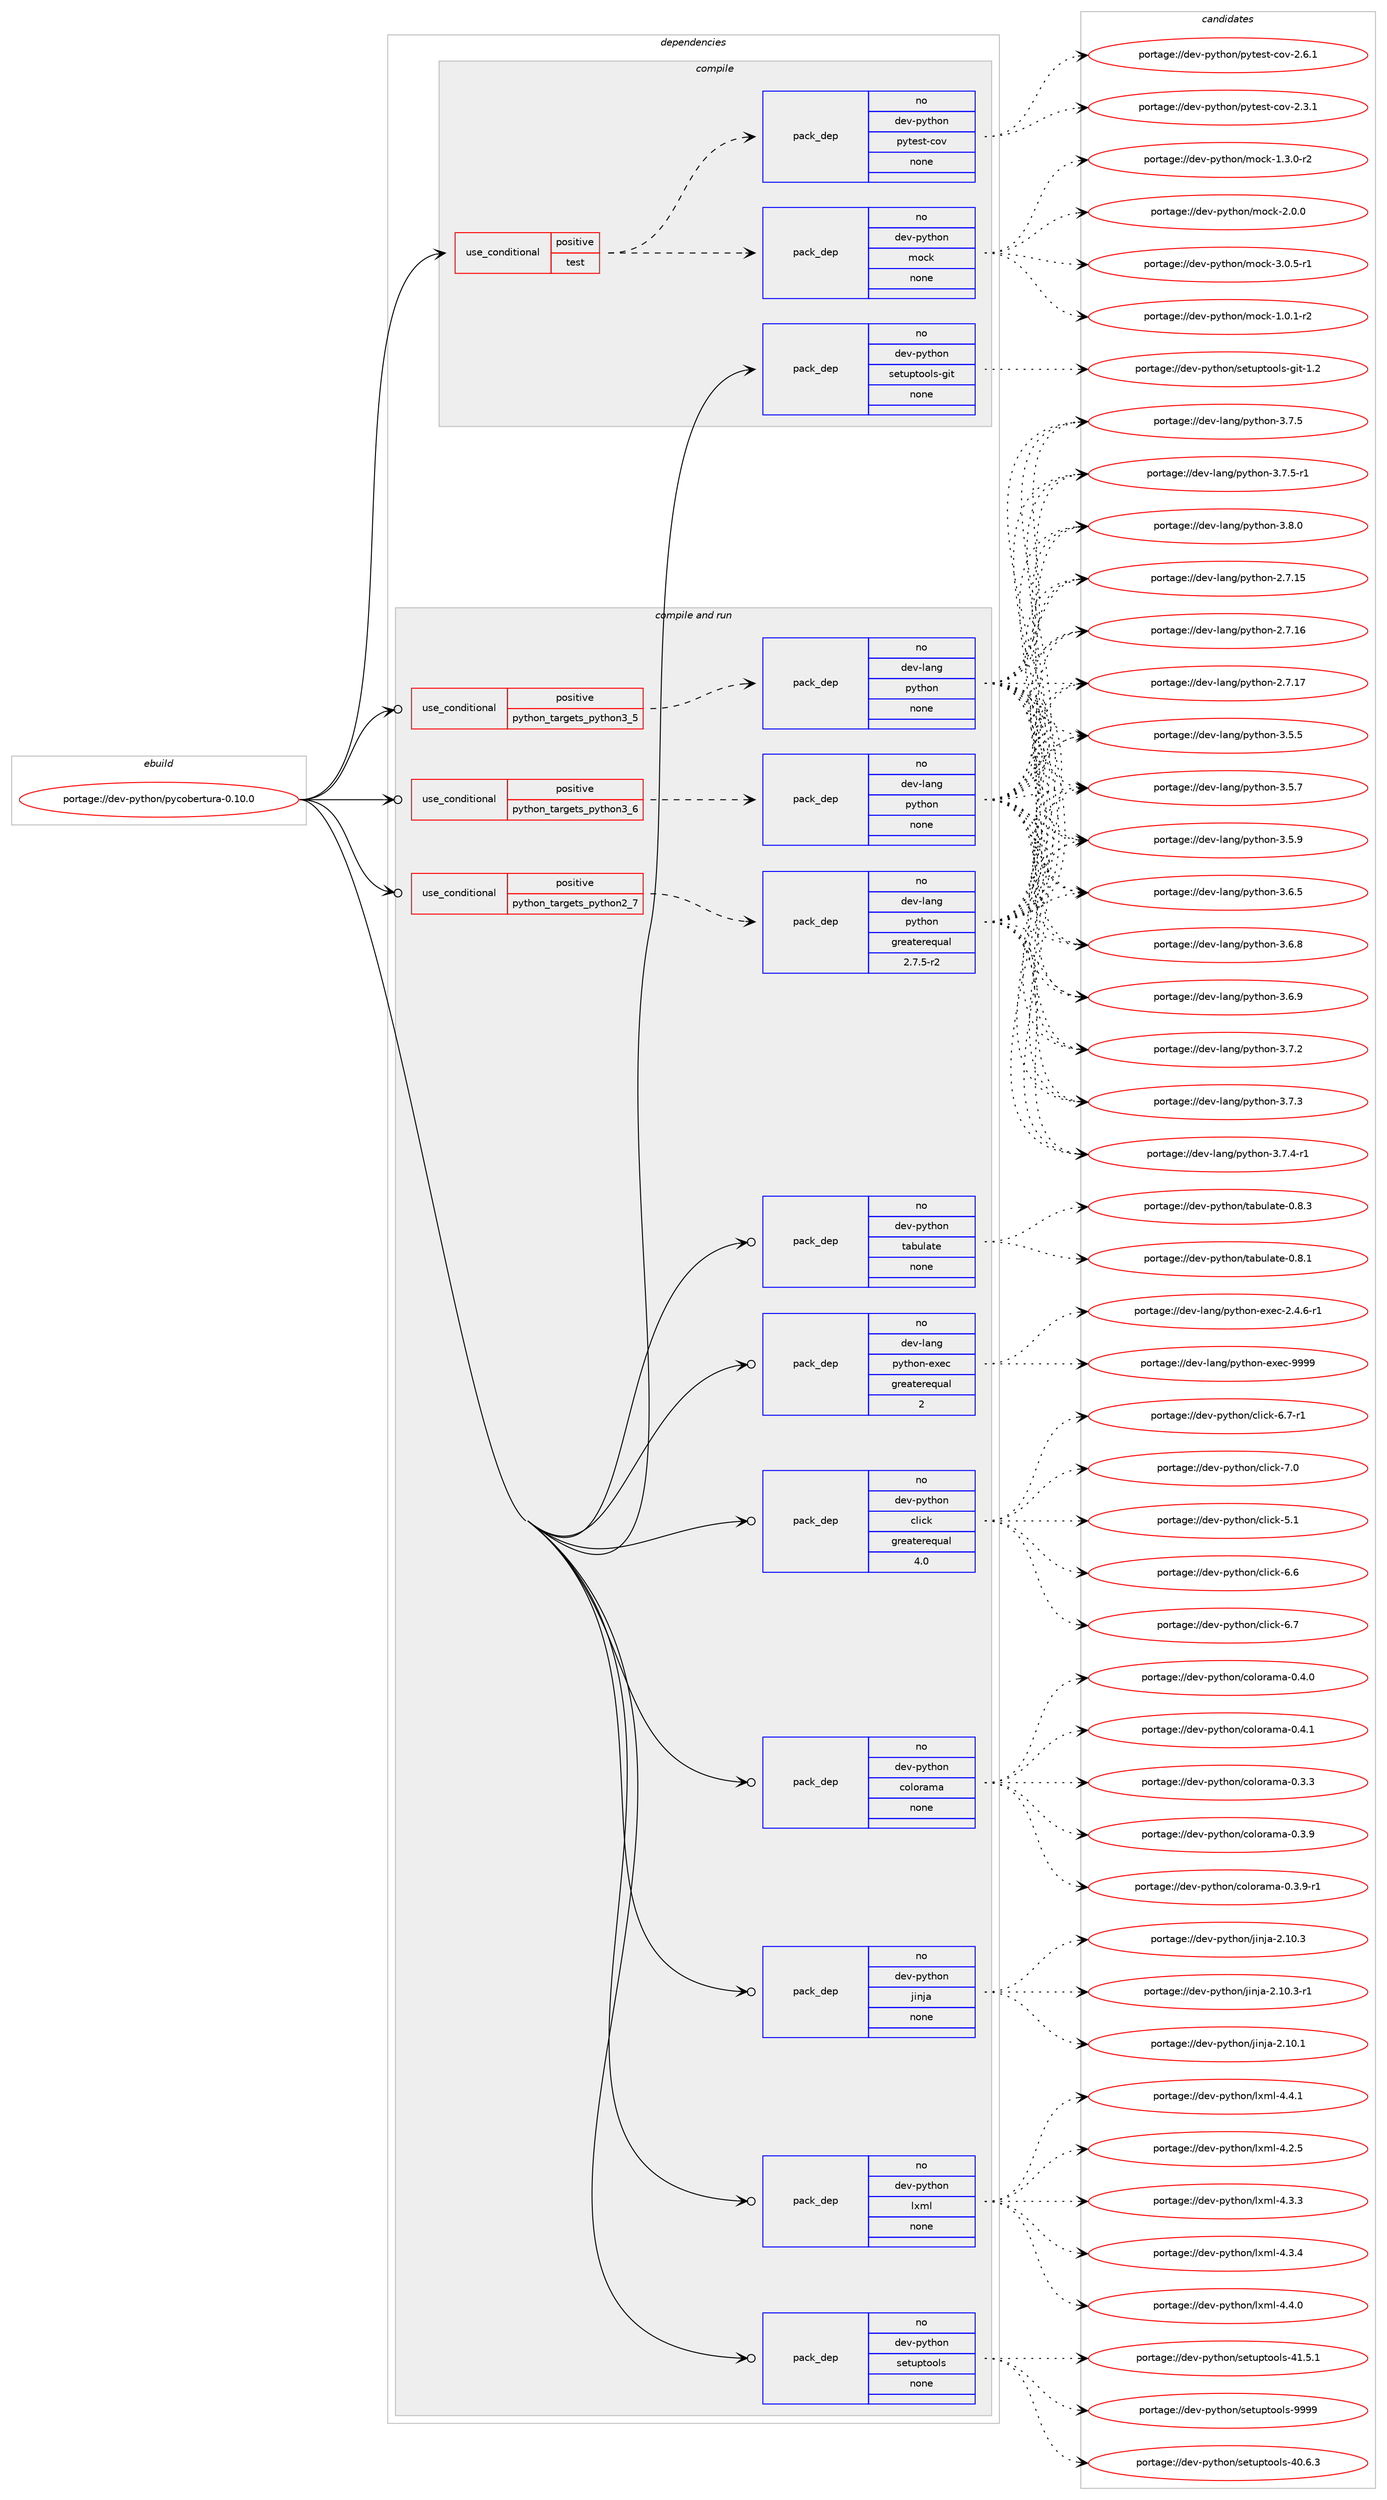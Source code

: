 digraph prolog {

# *************
# Graph options
# *************

newrank=true;
concentrate=true;
compound=true;
graph [rankdir=LR,fontname=Helvetica,fontsize=10,ranksep=1.5];#, ranksep=2.5, nodesep=0.2];
edge  [arrowhead=vee];
node  [fontname=Helvetica,fontsize=10];

# **********
# The ebuild
# **********

subgraph cluster_leftcol {
color=gray;
rank=same;
label=<<i>ebuild</i>>;
id [label="portage://dev-python/pycobertura-0.10.0", color=red, width=4, href="../dev-python/pycobertura-0.10.0.svg"];
}

# ****************
# The dependencies
# ****************

subgraph cluster_midcol {
color=gray;
label=<<i>dependencies</i>>;
subgraph cluster_compile {
fillcolor="#eeeeee";
style=filled;
label=<<i>compile</i>>;
subgraph cond34768 {
dependency159672 [label=<<TABLE BORDER="0" CELLBORDER="1" CELLSPACING="0" CELLPADDING="4"><TR><TD ROWSPAN="3" CELLPADDING="10">use_conditional</TD></TR><TR><TD>positive</TD></TR><TR><TD>test</TD></TR></TABLE>>, shape=none, color=red];
subgraph pack121539 {
dependency159673 [label=<<TABLE BORDER="0" CELLBORDER="1" CELLSPACING="0" CELLPADDING="4" WIDTH="220"><TR><TD ROWSPAN="6" CELLPADDING="30">pack_dep</TD></TR><TR><TD WIDTH="110">no</TD></TR><TR><TD>dev-python</TD></TR><TR><TD>mock</TD></TR><TR><TD>none</TD></TR><TR><TD></TD></TR></TABLE>>, shape=none, color=blue];
}
dependency159672:e -> dependency159673:w [weight=20,style="dashed",arrowhead="vee"];
subgraph pack121540 {
dependency159674 [label=<<TABLE BORDER="0" CELLBORDER="1" CELLSPACING="0" CELLPADDING="4" WIDTH="220"><TR><TD ROWSPAN="6" CELLPADDING="30">pack_dep</TD></TR><TR><TD WIDTH="110">no</TD></TR><TR><TD>dev-python</TD></TR><TR><TD>pytest-cov</TD></TR><TR><TD>none</TD></TR><TR><TD></TD></TR></TABLE>>, shape=none, color=blue];
}
dependency159672:e -> dependency159674:w [weight=20,style="dashed",arrowhead="vee"];
}
id:e -> dependency159672:w [weight=20,style="solid",arrowhead="vee"];
subgraph pack121541 {
dependency159675 [label=<<TABLE BORDER="0" CELLBORDER="1" CELLSPACING="0" CELLPADDING="4" WIDTH="220"><TR><TD ROWSPAN="6" CELLPADDING="30">pack_dep</TD></TR><TR><TD WIDTH="110">no</TD></TR><TR><TD>dev-python</TD></TR><TR><TD>setuptools-git</TD></TR><TR><TD>none</TD></TR><TR><TD></TD></TR></TABLE>>, shape=none, color=blue];
}
id:e -> dependency159675:w [weight=20,style="solid",arrowhead="vee"];
}
subgraph cluster_compileandrun {
fillcolor="#eeeeee";
style=filled;
label=<<i>compile and run</i>>;
subgraph cond34769 {
dependency159676 [label=<<TABLE BORDER="0" CELLBORDER="1" CELLSPACING="0" CELLPADDING="4"><TR><TD ROWSPAN="3" CELLPADDING="10">use_conditional</TD></TR><TR><TD>positive</TD></TR><TR><TD>python_targets_python2_7</TD></TR></TABLE>>, shape=none, color=red];
subgraph pack121542 {
dependency159677 [label=<<TABLE BORDER="0" CELLBORDER="1" CELLSPACING="0" CELLPADDING="4" WIDTH="220"><TR><TD ROWSPAN="6" CELLPADDING="30">pack_dep</TD></TR><TR><TD WIDTH="110">no</TD></TR><TR><TD>dev-lang</TD></TR><TR><TD>python</TD></TR><TR><TD>greaterequal</TD></TR><TR><TD>2.7.5-r2</TD></TR></TABLE>>, shape=none, color=blue];
}
dependency159676:e -> dependency159677:w [weight=20,style="dashed",arrowhead="vee"];
}
id:e -> dependency159676:w [weight=20,style="solid",arrowhead="odotvee"];
subgraph cond34770 {
dependency159678 [label=<<TABLE BORDER="0" CELLBORDER="1" CELLSPACING="0" CELLPADDING="4"><TR><TD ROWSPAN="3" CELLPADDING="10">use_conditional</TD></TR><TR><TD>positive</TD></TR><TR><TD>python_targets_python3_5</TD></TR></TABLE>>, shape=none, color=red];
subgraph pack121543 {
dependency159679 [label=<<TABLE BORDER="0" CELLBORDER="1" CELLSPACING="0" CELLPADDING="4" WIDTH="220"><TR><TD ROWSPAN="6" CELLPADDING="30">pack_dep</TD></TR><TR><TD WIDTH="110">no</TD></TR><TR><TD>dev-lang</TD></TR><TR><TD>python</TD></TR><TR><TD>none</TD></TR><TR><TD></TD></TR></TABLE>>, shape=none, color=blue];
}
dependency159678:e -> dependency159679:w [weight=20,style="dashed",arrowhead="vee"];
}
id:e -> dependency159678:w [weight=20,style="solid",arrowhead="odotvee"];
subgraph cond34771 {
dependency159680 [label=<<TABLE BORDER="0" CELLBORDER="1" CELLSPACING="0" CELLPADDING="4"><TR><TD ROWSPAN="3" CELLPADDING="10">use_conditional</TD></TR><TR><TD>positive</TD></TR><TR><TD>python_targets_python3_6</TD></TR></TABLE>>, shape=none, color=red];
subgraph pack121544 {
dependency159681 [label=<<TABLE BORDER="0" CELLBORDER="1" CELLSPACING="0" CELLPADDING="4" WIDTH="220"><TR><TD ROWSPAN="6" CELLPADDING="30">pack_dep</TD></TR><TR><TD WIDTH="110">no</TD></TR><TR><TD>dev-lang</TD></TR><TR><TD>python</TD></TR><TR><TD>none</TD></TR><TR><TD></TD></TR></TABLE>>, shape=none, color=blue];
}
dependency159680:e -> dependency159681:w [weight=20,style="dashed",arrowhead="vee"];
}
id:e -> dependency159680:w [weight=20,style="solid",arrowhead="odotvee"];
subgraph pack121545 {
dependency159682 [label=<<TABLE BORDER="0" CELLBORDER="1" CELLSPACING="0" CELLPADDING="4" WIDTH="220"><TR><TD ROWSPAN="6" CELLPADDING="30">pack_dep</TD></TR><TR><TD WIDTH="110">no</TD></TR><TR><TD>dev-lang</TD></TR><TR><TD>python-exec</TD></TR><TR><TD>greaterequal</TD></TR><TR><TD>2</TD></TR></TABLE>>, shape=none, color=blue];
}
id:e -> dependency159682:w [weight=20,style="solid",arrowhead="odotvee"];
subgraph pack121546 {
dependency159683 [label=<<TABLE BORDER="0" CELLBORDER="1" CELLSPACING="0" CELLPADDING="4" WIDTH="220"><TR><TD ROWSPAN="6" CELLPADDING="30">pack_dep</TD></TR><TR><TD WIDTH="110">no</TD></TR><TR><TD>dev-python</TD></TR><TR><TD>click</TD></TR><TR><TD>greaterequal</TD></TR><TR><TD>4.0</TD></TR></TABLE>>, shape=none, color=blue];
}
id:e -> dependency159683:w [weight=20,style="solid",arrowhead="odotvee"];
subgraph pack121547 {
dependency159684 [label=<<TABLE BORDER="0" CELLBORDER="1" CELLSPACING="0" CELLPADDING="4" WIDTH="220"><TR><TD ROWSPAN="6" CELLPADDING="30">pack_dep</TD></TR><TR><TD WIDTH="110">no</TD></TR><TR><TD>dev-python</TD></TR><TR><TD>colorama</TD></TR><TR><TD>none</TD></TR><TR><TD></TD></TR></TABLE>>, shape=none, color=blue];
}
id:e -> dependency159684:w [weight=20,style="solid",arrowhead="odotvee"];
subgraph pack121548 {
dependency159685 [label=<<TABLE BORDER="0" CELLBORDER="1" CELLSPACING="0" CELLPADDING="4" WIDTH="220"><TR><TD ROWSPAN="6" CELLPADDING="30">pack_dep</TD></TR><TR><TD WIDTH="110">no</TD></TR><TR><TD>dev-python</TD></TR><TR><TD>jinja</TD></TR><TR><TD>none</TD></TR><TR><TD></TD></TR></TABLE>>, shape=none, color=blue];
}
id:e -> dependency159685:w [weight=20,style="solid",arrowhead="odotvee"];
subgraph pack121549 {
dependency159686 [label=<<TABLE BORDER="0" CELLBORDER="1" CELLSPACING="0" CELLPADDING="4" WIDTH="220"><TR><TD ROWSPAN="6" CELLPADDING="30">pack_dep</TD></TR><TR><TD WIDTH="110">no</TD></TR><TR><TD>dev-python</TD></TR><TR><TD>lxml</TD></TR><TR><TD>none</TD></TR><TR><TD></TD></TR></TABLE>>, shape=none, color=blue];
}
id:e -> dependency159686:w [weight=20,style="solid",arrowhead="odotvee"];
subgraph pack121550 {
dependency159687 [label=<<TABLE BORDER="0" CELLBORDER="1" CELLSPACING="0" CELLPADDING="4" WIDTH="220"><TR><TD ROWSPAN="6" CELLPADDING="30">pack_dep</TD></TR><TR><TD WIDTH="110">no</TD></TR><TR><TD>dev-python</TD></TR><TR><TD>setuptools</TD></TR><TR><TD>none</TD></TR><TR><TD></TD></TR></TABLE>>, shape=none, color=blue];
}
id:e -> dependency159687:w [weight=20,style="solid",arrowhead="odotvee"];
subgraph pack121551 {
dependency159688 [label=<<TABLE BORDER="0" CELLBORDER="1" CELLSPACING="0" CELLPADDING="4" WIDTH="220"><TR><TD ROWSPAN="6" CELLPADDING="30">pack_dep</TD></TR><TR><TD WIDTH="110">no</TD></TR><TR><TD>dev-python</TD></TR><TR><TD>tabulate</TD></TR><TR><TD>none</TD></TR><TR><TD></TD></TR></TABLE>>, shape=none, color=blue];
}
id:e -> dependency159688:w [weight=20,style="solid",arrowhead="odotvee"];
}
subgraph cluster_run {
fillcolor="#eeeeee";
style=filled;
label=<<i>run</i>>;
}
}

# **************
# The candidates
# **************

subgraph cluster_choices {
rank=same;
color=gray;
label=<<i>candidates</i>>;

subgraph choice121539 {
color=black;
nodesep=1;
choiceportage1001011184511212111610411111047109111991074549464846494511450 [label="portage://dev-python/mock-1.0.1-r2", color=red, width=4,href="../dev-python/mock-1.0.1-r2.svg"];
choiceportage1001011184511212111610411111047109111991074549465146484511450 [label="portage://dev-python/mock-1.3.0-r2", color=red, width=4,href="../dev-python/mock-1.3.0-r2.svg"];
choiceportage100101118451121211161041111104710911199107455046484648 [label="portage://dev-python/mock-2.0.0", color=red, width=4,href="../dev-python/mock-2.0.0.svg"];
choiceportage1001011184511212111610411111047109111991074551464846534511449 [label="portage://dev-python/mock-3.0.5-r1", color=red, width=4,href="../dev-python/mock-3.0.5-r1.svg"];
dependency159673:e -> choiceportage1001011184511212111610411111047109111991074549464846494511450:w [style=dotted,weight="100"];
dependency159673:e -> choiceportage1001011184511212111610411111047109111991074549465146484511450:w [style=dotted,weight="100"];
dependency159673:e -> choiceportage100101118451121211161041111104710911199107455046484648:w [style=dotted,weight="100"];
dependency159673:e -> choiceportage1001011184511212111610411111047109111991074551464846534511449:w [style=dotted,weight="100"];
}
subgraph choice121540 {
color=black;
nodesep=1;
choiceportage10010111845112121116104111110471121211161011151164599111118455046514649 [label="portage://dev-python/pytest-cov-2.3.1", color=red, width=4,href="../dev-python/pytest-cov-2.3.1.svg"];
choiceportage10010111845112121116104111110471121211161011151164599111118455046544649 [label="portage://dev-python/pytest-cov-2.6.1", color=red, width=4,href="../dev-python/pytest-cov-2.6.1.svg"];
dependency159674:e -> choiceportage10010111845112121116104111110471121211161011151164599111118455046514649:w [style=dotted,weight="100"];
dependency159674:e -> choiceportage10010111845112121116104111110471121211161011151164599111118455046544649:w [style=dotted,weight="100"];
}
subgraph choice121541 {
color=black;
nodesep=1;
choiceportage10010111845112121116104111110471151011161171121161111111081154510310511645494650 [label="portage://dev-python/setuptools-git-1.2", color=red, width=4,href="../dev-python/setuptools-git-1.2.svg"];
dependency159675:e -> choiceportage10010111845112121116104111110471151011161171121161111111081154510310511645494650:w [style=dotted,weight="100"];
}
subgraph choice121542 {
color=black;
nodesep=1;
choiceportage10010111845108971101034711212111610411111045504655464953 [label="portage://dev-lang/python-2.7.15", color=red, width=4,href="../dev-lang/python-2.7.15.svg"];
choiceportage10010111845108971101034711212111610411111045504655464954 [label="portage://dev-lang/python-2.7.16", color=red, width=4,href="../dev-lang/python-2.7.16.svg"];
choiceportage10010111845108971101034711212111610411111045504655464955 [label="portage://dev-lang/python-2.7.17", color=red, width=4,href="../dev-lang/python-2.7.17.svg"];
choiceportage100101118451089711010347112121116104111110455146534653 [label="portage://dev-lang/python-3.5.5", color=red, width=4,href="../dev-lang/python-3.5.5.svg"];
choiceportage100101118451089711010347112121116104111110455146534655 [label="portage://dev-lang/python-3.5.7", color=red, width=4,href="../dev-lang/python-3.5.7.svg"];
choiceportage100101118451089711010347112121116104111110455146534657 [label="portage://dev-lang/python-3.5.9", color=red, width=4,href="../dev-lang/python-3.5.9.svg"];
choiceportage100101118451089711010347112121116104111110455146544653 [label="portage://dev-lang/python-3.6.5", color=red, width=4,href="../dev-lang/python-3.6.5.svg"];
choiceportage100101118451089711010347112121116104111110455146544656 [label="portage://dev-lang/python-3.6.8", color=red, width=4,href="../dev-lang/python-3.6.8.svg"];
choiceportage100101118451089711010347112121116104111110455146544657 [label="portage://dev-lang/python-3.6.9", color=red, width=4,href="../dev-lang/python-3.6.9.svg"];
choiceportage100101118451089711010347112121116104111110455146554650 [label="portage://dev-lang/python-3.7.2", color=red, width=4,href="../dev-lang/python-3.7.2.svg"];
choiceportage100101118451089711010347112121116104111110455146554651 [label="portage://dev-lang/python-3.7.3", color=red, width=4,href="../dev-lang/python-3.7.3.svg"];
choiceportage1001011184510897110103471121211161041111104551465546524511449 [label="portage://dev-lang/python-3.7.4-r1", color=red, width=4,href="../dev-lang/python-3.7.4-r1.svg"];
choiceportage100101118451089711010347112121116104111110455146554653 [label="portage://dev-lang/python-3.7.5", color=red, width=4,href="../dev-lang/python-3.7.5.svg"];
choiceportage1001011184510897110103471121211161041111104551465546534511449 [label="portage://dev-lang/python-3.7.5-r1", color=red, width=4,href="../dev-lang/python-3.7.5-r1.svg"];
choiceportage100101118451089711010347112121116104111110455146564648 [label="portage://dev-lang/python-3.8.0", color=red, width=4,href="../dev-lang/python-3.8.0.svg"];
dependency159677:e -> choiceportage10010111845108971101034711212111610411111045504655464953:w [style=dotted,weight="100"];
dependency159677:e -> choiceportage10010111845108971101034711212111610411111045504655464954:w [style=dotted,weight="100"];
dependency159677:e -> choiceportage10010111845108971101034711212111610411111045504655464955:w [style=dotted,weight="100"];
dependency159677:e -> choiceportage100101118451089711010347112121116104111110455146534653:w [style=dotted,weight="100"];
dependency159677:e -> choiceportage100101118451089711010347112121116104111110455146534655:w [style=dotted,weight="100"];
dependency159677:e -> choiceportage100101118451089711010347112121116104111110455146534657:w [style=dotted,weight="100"];
dependency159677:e -> choiceportage100101118451089711010347112121116104111110455146544653:w [style=dotted,weight="100"];
dependency159677:e -> choiceportage100101118451089711010347112121116104111110455146544656:w [style=dotted,weight="100"];
dependency159677:e -> choiceportage100101118451089711010347112121116104111110455146544657:w [style=dotted,weight="100"];
dependency159677:e -> choiceportage100101118451089711010347112121116104111110455146554650:w [style=dotted,weight="100"];
dependency159677:e -> choiceportage100101118451089711010347112121116104111110455146554651:w [style=dotted,weight="100"];
dependency159677:e -> choiceportage1001011184510897110103471121211161041111104551465546524511449:w [style=dotted,weight="100"];
dependency159677:e -> choiceportage100101118451089711010347112121116104111110455146554653:w [style=dotted,weight="100"];
dependency159677:e -> choiceportage1001011184510897110103471121211161041111104551465546534511449:w [style=dotted,weight="100"];
dependency159677:e -> choiceportage100101118451089711010347112121116104111110455146564648:w [style=dotted,weight="100"];
}
subgraph choice121543 {
color=black;
nodesep=1;
choiceportage10010111845108971101034711212111610411111045504655464953 [label="portage://dev-lang/python-2.7.15", color=red, width=4,href="../dev-lang/python-2.7.15.svg"];
choiceportage10010111845108971101034711212111610411111045504655464954 [label="portage://dev-lang/python-2.7.16", color=red, width=4,href="../dev-lang/python-2.7.16.svg"];
choiceportage10010111845108971101034711212111610411111045504655464955 [label="portage://dev-lang/python-2.7.17", color=red, width=4,href="../dev-lang/python-2.7.17.svg"];
choiceportage100101118451089711010347112121116104111110455146534653 [label="portage://dev-lang/python-3.5.5", color=red, width=4,href="../dev-lang/python-3.5.5.svg"];
choiceportage100101118451089711010347112121116104111110455146534655 [label="portage://dev-lang/python-3.5.7", color=red, width=4,href="../dev-lang/python-3.5.7.svg"];
choiceportage100101118451089711010347112121116104111110455146534657 [label="portage://dev-lang/python-3.5.9", color=red, width=4,href="../dev-lang/python-3.5.9.svg"];
choiceportage100101118451089711010347112121116104111110455146544653 [label="portage://dev-lang/python-3.6.5", color=red, width=4,href="../dev-lang/python-3.6.5.svg"];
choiceportage100101118451089711010347112121116104111110455146544656 [label="portage://dev-lang/python-3.6.8", color=red, width=4,href="../dev-lang/python-3.6.8.svg"];
choiceportage100101118451089711010347112121116104111110455146544657 [label="portage://dev-lang/python-3.6.9", color=red, width=4,href="../dev-lang/python-3.6.9.svg"];
choiceportage100101118451089711010347112121116104111110455146554650 [label="portage://dev-lang/python-3.7.2", color=red, width=4,href="../dev-lang/python-3.7.2.svg"];
choiceportage100101118451089711010347112121116104111110455146554651 [label="portage://dev-lang/python-3.7.3", color=red, width=4,href="../dev-lang/python-3.7.3.svg"];
choiceportage1001011184510897110103471121211161041111104551465546524511449 [label="portage://dev-lang/python-3.7.4-r1", color=red, width=4,href="../dev-lang/python-3.7.4-r1.svg"];
choiceportage100101118451089711010347112121116104111110455146554653 [label="portage://dev-lang/python-3.7.5", color=red, width=4,href="../dev-lang/python-3.7.5.svg"];
choiceportage1001011184510897110103471121211161041111104551465546534511449 [label="portage://dev-lang/python-3.7.5-r1", color=red, width=4,href="../dev-lang/python-3.7.5-r1.svg"];
choiceportage100101118451089711010347112121116104111110455146564648 [label="portage://dev-lang/python-3.8.0", color=red, width=4,href="../dev-lang/python-3.8.0.svg"];
dependency159679:e -> choiceportage10010111845108971101034711212111610411111045504655464953:w [style=dotted,weight="100"];
dependency159679:e -> choiceportage10010111845108971101034711212111610411111045504655464954:w [style=dotted,weight="100"];
dependency159679:e -> choiceportage10010111845108971101034711212111610411111045504655464955:w [style=dotted,weight="100"];
dependency159679:e -> choiceportage100101118451089711010347112121116104111110455146534653:w [style=dotted,weight="100"];
dependency159679:e -> choiceportage100101118451089711010347112121116104111110455146534655:w [style=dotted,weight="100"];
dependency159679:e -> choiceportage100101118451089711010347112121116104111110455146534657:w [style=dotted,weight="100"];
dependency159679:e -> choiceportage100101118451089711010347112121116104111110455146544653:w [style=dotted,weight="100"];
dependency159679:e -> choiceportage100101118451089711010347112121116104111110455146544656:w [style=dotted,weight="100"];
dependency159679:e -> choiceportage100101118451089711010347112121116104111110455146544657:w [style=dotted,weight="100"];
dependency159679:e -> choiceportage100101118451089711010347112121116104111110455146554650:w [style=dotted,weight="100"];
dependency159679:e -> choiceportage100101118451089711010347112121116104111110455146554651:w [style=dotted,weight="100"];
dependency159679:e -> choiceportage1001011184510897110103471121211161041111104551465546524511449:w [style=dotted,weight="100"];
dependency159679:e -> choiceportage100101118451089711010347112121116104111110455146554653:w [style=dotted,weight="100"];
dependency159679:e -> choiceportage1001011184510897110103471121211161041111104551465546534511449:w [style=dotted,weight="100"];
dependency159679:e -> choiceportage100101118451089711010347112121116104111110455146564648:w [style=dotted,weight="100"];
}
subgraph choice121544 {
color=black;
nodesep=1;
choiceportage10010111845108971101034711212111610411111045504655464953 [label="portage://dev-lang/python-2.7.15", color=red, width=4,href="../dev-lang/python-2.7.15.svg"];
choiceportage10010111845108971101034711212111610411111045504655464954 [label="portage://dev-lang/python-2.7.16", color=red, width=4,href="../dev-lang/python-2.7.16.svg"];
choiceportage10010111845108971101034711212111610411111045504655464955 [label="portage://dev-lang/python-2.7.17", color=red, width=4,href="../dev-lang/python-2.7.17.svg"];
choiceportage100101118451089711010347112121116104111110455146534653 [label="portage://dev-lang/python-3.5.5", color=red, width=4,href="../dev-lang/python-3.5.5.svg"];
choiceportage100101118451089711010347112121116104111110455146534655 [label="portage://dev-lang/python-3.5.7", color=red, width=4,href="../dev-lang/python-3.5.7.svg"];
choiceportage100101118451089711010347112121116104111110455146534657 [label="portage://dev-lang/python-3.5.9", color=red, width=4,href="../dev-lang/python-3.5.9.svg"];
choiceportage100101118451089711010347112121116104111110455146544653 [label="portage://dev-lang/python-3.6.5", color=red, width=4,href="../dev-lang/python-3.6.5.svg"];
choiceportage100101118451089711010347112121116104111110455146544656 [label="portage://dev-lang/python-3.6.8", color=red, width=4,href="../dev-lang/python-3.6.8.svg"];
choiceportage100101118451089711010347112121116104111110455146544657 [label="portage://dev-lang/python-3.6.9", color=red, width=4,href="../dev-lang/python-3.6.9.svg"];
choiceportage100101118451089711010347112121116104111110455146554650 [label="portage://dev-lang/python-3.7.2", color=red, width=4,href="../dev-lang/python-3.7.2.svg"];
choiceportage100101118451089711010347112121116104111110455146554651 [label="portage://dev-lang/python-3.7.3", color=red, width=4,href="../dev-lang/python-3.7.3.svg"];
choiceportage1001011184510897110103471121211161041111104551465546524511449 [label="portage://dev-lang/python-3.7.4-r1", color=red, width=4,href="../dev-lang/python-3.7.4-r1.svg"];
choiceportage100101118451089711010347112121116104111110455146554653 [label="portage://dev-lang/python-3.7.5", color=red, width=4,href="../dev-lang/python-3.7.5.svg"];
choiceportage1001011184510897110103471121211161041111104551465546534511449 [label="portage://dev-lang/python-3.7.5-r1", color=red, width=4,href="../dev-lang/python-3.7.5-r1.svg"];
choiceportage100101118451089711010347112121116104111110455146564648 [label="portage://dev-lang/python-3.8.0", color=red, width=4,href="../dev-lang/python-3.8.0.svg"];
dependency159681:e -> choiceportage10010111845108971101034711212111610411111045504655464953:w [style=dotted,weight="100"];
dependency159681:e -> choiceportage10010111845108971101034711212111610411111045504655464954:w [style=dotted,weight="100"];
dependency159681:e -> choiceportage10010111845108971101034711212111610411111045504655464955:w [style=dotted,weight="100"];
dependency159681:e -> choiceportage100101118451089711010347112121116104111110455146534653:w [style=dotted,weight="100"];
dependency159681:e -> choiceportage100101118451089711010347112121116104111110455146534655:w [style=dotted,weight="100"];
dependency159681:e -> choiceportage100101118451089711010347112121116104111110455146534657:w [style=dotted,weight="100"];
dependency159681:e -> choiceportage100101118451089711010347112121116104111110455146544653:w [style=dotted,weight="100"];
dependency159681:e -> choiceportage100101118451089711010347112121116104111110455146544656:w [style=dotted,weight="100"];
dependency159681:e -> choiceportage100101118451089711010347112121116104111110455146544657:w [style=dotted,weight="100"];
dependency159681:e -> choiceportage100101118451089711010347112121116104111110455146554650:w [style=dotted,weight="100"];
dependency159681:e -> choiceportage100101118451089711010347112121116104111110455146554651:w [style=dotted,weight="100"];
dependency159681:e -> choiceportage1001011184510897110103471121211161041111104551465546524511449:w [style=dotted,weight="100"];
dependency159681:e -> choiceportage100101118451089711010347112121116104111110455146554653:w [style=dotted,weight="100"];
dependency159681:e -> choiceportage1001011184510897110103471121211161041111104551465546534511449:w [style=dotted,weight="100"];
dependency159681:e -> choiceportage100101118451089711010347112121116104111110455146564648:w [style=dotted,weight="100"];
}
subgraph choice121545 {
color=black;
nodesep=1;
choiceportage10010111845108971101034711212111610411111045101120101994550465246544511449 [label="portage://dev-lang/python-exec-2.4.6-r1", color=red, width=4,href="../dev-lang/python-exec-2.4.6-r1.svg"];
choiceportage10010111845108971101034711212111610411111045101120101994557575757 [label="portage://dev-lang/python-exec-9999", color=red, width=4,href="../dev-lang/python-exec-9999.svg"];
dependency159682:e -> choiceportage10010111845108971101034711212111610411111045101120101994550465246544511449:w [style=dotted,weight="100"];
dependency159682:e -> choiceportage10010111845108971101034711212111610411111045101120101994557575757:w [style=dotted,weight="100"];
}
subgraph choice121546 {
color=black;
nodesep=1;
choiceportage1001011184511212111610411111047991081059910745534649 [label="portage://dev-python/click-5.1", color=red, width=4,href="../dev-python/click-5.1.svg"];
choiceportage1001011184511212111610411111047991081059910745544654 [label="portage://dev-python/click-6.6", color=red, width=4,href="../dev-python/click-6.6.svg"];
choiceportage1001011184511212111610411111047991081059910745544655 [label="portage://dev-python/click-6.7", color=red, width=4,href="../dev-python/click-6.7.svg"];
choiceportage10010111845112121116104111110479910810599107455446554511449 [label="portage://dev-python/click-6.7-r1", color=red, width=4,href="../dev-python/click-6.7-r1.svg"];
choiceportage1001011184511212111610411111047991081059910745554648 [label="portage://dev-python/click-7.0", color=red, width=4,href="../dev-python/click-7.0.svg"];
dependency159683:e -> choiceportage1001011184511212111610411111047991081059910745534649:w [style=dotted,weight="100"];
dependency159683:e -> choiceportage1001011184511212111610411111047991081059910745544654:w [style=dotted,weight="100"];
dependency159683:e -> choiceportage1001011184511212111610411111047991081059910745544655:w [style=dotted,weight="100"];
dependency159683:e -> choiceportage10010111845112121116104111110479910810599107455446554511449:w [style=dotted,weight="100"];
dependency159683:e -> choiceportage1001011184511212111610411111047991081059910745554648:w [style=dotted,weight="100"];
}
subgraph choice121547 {
color=black;
nodesep=1;
choiceportage1001011184511212111610411111047991111081111149710997454846514651 [label="portage://dev-python/colorama-0.3.3", color=red, width=4,href="../dev-python/colorama-0.3.3.svg"];
choiceportage1001011184511212111610411111047991111081111149710997454846514657 [label="portage://dev-python/colorama-0.3.9", color=red, width=4,href="../dev-python/colorama-0.3.9.svg"];
choiceportage10010111845112121116104111110479911110811111497109974548465146574511449 [label="portage://dev-python/colorama-0.3.9-r1", color=red, width=4,href="../dev-python/colorama-0.3.9-r1.svg"];
choiceportage1001011184511212111610411111047991111081111149710997454846524648 [label="portage://dev-python/colorama-0.4.0", color=red, width=4,href="../dev-python/colorama-0.4.0.svg"];
choiceportage1001011184511212111610411111047991111081111149710997454846524649 [label="portage://dev-python/colorama-0.4.1", color=red, width=4,href="../dev-python/colorama-0.4.1.svg"];
dependency159684:e -> choiceportage1001011184511212111610411111047991111081111149710997454846514651:w [style=dotted,weight="100"];
dependency159684:e -> choiceportage1001011184511212111610411111047991111081111149710997454846514657:w [style=dotted,weight="100"];
dependency159684:e -> choiceportage10010111845112121116104111110479911110811111497109974548465146574511449:w [style=dotted,weight="100"];
dependency159684:e -> choiceportage1001011184511212111610411111047991111081111149710997454846524648:w [style=dotted,weight="100"];
dependency159684:e -> choiceportage1001011184511212111610411111047991111081111149710997454846524649:w [style=dotted,weight="100"];
}
subgraph choice121548 {
color=black;
nodesep=1;
choiceportage10010111845112121116104111110471061051101069745504649484649 [label="portage://dev-python/jinja-2.10.1", color=red, width=4,href="../dev-python/jinja-2.10.1.svg"];
choiceportage10010111845112121116104111110471061051101069745504649484651 [label="portage://dev-python/jinja-2.10.3", color=red, width=4,href="../dev-python/jinja-2.10.3.svg"];
choiceportage100101118451121211161041111104710610511010697455046494846514511449 [label="portage://dev-python/jinja-2.10.3-r1", color=red, width=4,href="../dev-python/jinja-2.10.3-r1.svg"];
dependency159685:e -> choiceportage10010111845112121116104111110471061051101069745504649484649:w [style=dotted,weight="100"];
dependency159685:e -> choiceportage10010111845112121116104111110471061051101069745504649484651:w [style=dotted,weight="100"];
dependency159685:e -> choiceportage100101118451121211161041111104710610511010697455046494846514511449:w [style=dotted,weight="100"];
}
subgraph choice121549 {
color=black;
nodesep=1;
choiceportage1001011184511212111610411111047108120109108455246504653 [label="portage://dev-python/lxml-4.2.5", color=red, width=4,href="../dev-python/lxml-4.2.5.svg"];
choiceportage1001011184511212111610411111047108120109108455246514651 [label="portage://dev-python/lxml-4.3.3", color=red, width=4,href="../dev-python/lxml-4.3.3.svg"];
choiceportage1001011184511212111610411111047108120109108455246514652 [label="portage://dev-python/lxml-4.3.4", color=red, width=4,href="../dev-python/lxml-4.3.4.svg"];
choiceportage1001011184511212111610411111047108120109108455246524648 [label="portage://dev-python/lxml-4.4.0", color=red, width=4,href="../dev-python/lxml-4.4.0.svg"];
choiceportage1001011184511212111610411111047108120109108455246524649 [label="portage://dev-python/lxml-4.4.1", color=red, width=4,href="../dev-python/lxml-4.4.1.svg"];
dependency159686:e -> choiceportage1001011184511212111610411111047108120109108455246504653:w [style=dotted,weight="100"];
dependency159686:e -> choiceportage1001011184511212111610411111047108120109108455246514651:w [style=dotted,weight="100"];
dependency159686:e -> choiceportage1001011184511212111610411111047108120109108455246514652:w [style=dotted,weight="100"];
dependency159686:e -> choiceportage1001011184511212111610411111047108120109108455246524648:w [style=dotted,weight="100"];
dependency159686:e -> choiceportage1001011184511212111610411111047108120109108455246524649:w [style=dotted,weight="100"];
}
subgraph choice121550 {
color=black;
nodesep=1;
choiceportage100101118451121211161041111104711510111611711211611111110811545524846544651 [label="portage://dev-python/setuptools-40.6.3", color=red, width=4,href="../dev-python/setuptools-40.6.3.svg"];
choiceportage100101118451121211161041111104711510111611711211611111110811545524946534649 [label="portage://dev-python/setuptools-41.5.1", color=red, width=4,href="../dev-python/setuptools-41.5.1.svg"];
choiceportage10010111845112121116104111110471151011161171121161111111081154557575757 [label="portage://dev-python/setuptools-9999", color=red, width=4,href="../dev-python/setuptools-9999.svg"];
dependency159687:e -> choiceportage100101118451121211161041111104711510111611711211611111110811545524846544651:w [style=dotted,weight="100"];
dependency159687:e -> choiceportage100101118451121211161041111104711510111611711211611111110811545524946534649:w [style=dotted,weight="100"];
dependency159687:e -> choiceportage10010111845112121116104111110471151011161171121161111111081154557575757:w [style=dotted,weight="100"];
}
subgraph choice121551 {
color=black;
nodesep=1;
choiceportage1001011184511212111610411111047116979811710897116101454846564649 [label="portage://dev-python/tabulate-0.8.1", color=red, width=4,href="../dev-python/tabulate-0.8.1.svg"];
choiceportage1001011184511212111610411111047116979811710897116101454846564651 [label="portage://dev-python/tabulate-0.8.3", color=red, width=4,href="../dev-python/tabulate-0.8.3.svg"];
dependency159688:e -> choiceportage1001011184511212111610411111047116979811710897116101454846564649:w [style=dotted,weight="100"];
dependency159688:e -> choiceportage1001011184511212111610411111047116979811710897116101454846564651:w [style=dotted,weight="100"];
}
}

}
